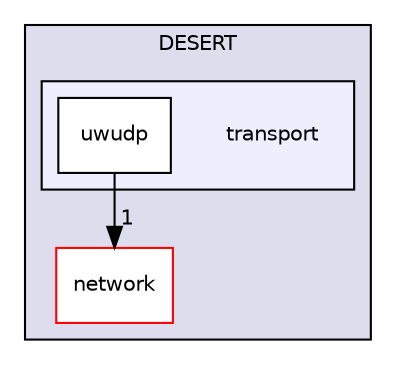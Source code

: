 digraph "transport" {
  compound=true
  node [ fontsize="10", fontname="Helvetica"];
  edge [ labelfontsize="10", labelfontname="Helvetica"];
  subgraph clusterdir_e7958754c60e4a9db517b80ac9bd8bbf {
    graph [ bgcolor="#ddddee", pencolor="black", label="DESERT" fontname="Helvetica", fontsize="10", URL="dir_e7958754c60e4a9db517b80ac9bd8bbf.html"]
  dir_bce92bcee51198345c21c8b524b3c6a2 [shape=box label="network" fillcolor="white" style="filled" color="red" URL="dir_bce92bcee51198345c21c8b524b3c6a2.html"];
  subgraph clusterdir_ab3aa2eec868fc279541b9b5fcbc85e4 {
    graph [ bgcolor="#eeeeff", pencolor="black", label="" URL="dir_ab3aa2eec868fc279541b9b5fcbc85e4.html"];
    dir_ab3aa2eec868fc279541b9b5fcbc85e4 [shape=plaintext label="transport"];
  dir_7aa2ea2d0a534c3d98790a6b477e5042 [shape=box label="uwudp" fillcolor="white" style="filled" URL="dir_7aa2ea2d0a534c3d98790a6b477e5042.html"];
  }
  }
  dir_7aa2ea2d0a534c3d98790a6b477e5042->dir_bce92bcee51198345c21c8b524b3c6a2 [headlabel="1", labeldistance=1.5 headhref="dir_000019_000012.html"];
}
